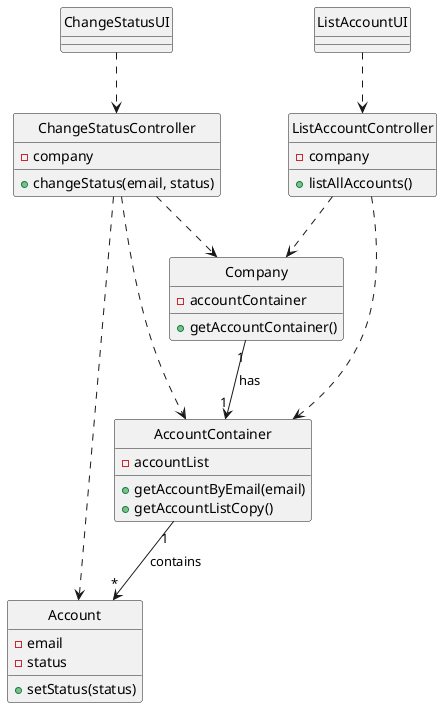@startuml

class "ChangeStatusUI" as CSUI
class "ListAccountUI" as LAUI
class "ChangeStatusController" as CSC
class "ListAccountController" as LAC
class "Company" as company
class "AccountContainer" as container
class "Account" as account

hide "CSUI" circle
hide "LAUI" circle
hide "CSC" circle
hide "LAC" circle
hide "company" circle
hide "container" circle
hide "account" circle

"CSUI" ..> "CSC"
"LAUI" ..> "LAC"
"CSC"  ..> "company"
"LAC" ..> "company"
"CSC" ..> "container"
"LAC" ..> "container"
"CSC" ..> "account"
"company" "1"-->"1" "container": has
"container" "1"-->"*" "account": contains

class "CSC" {
-company
+changeStatus(email, status)
}

class "LAC" {
-company
+listAllAccounts()
}

class "company" {
-accountContainer
+getAccountContainer()
}

class "container" {
-accountList
+getAccountByEmail(email)
+getAccountListCopy()
}

class "account" {
-email
-status
+setStatus(status)
}

@enduml